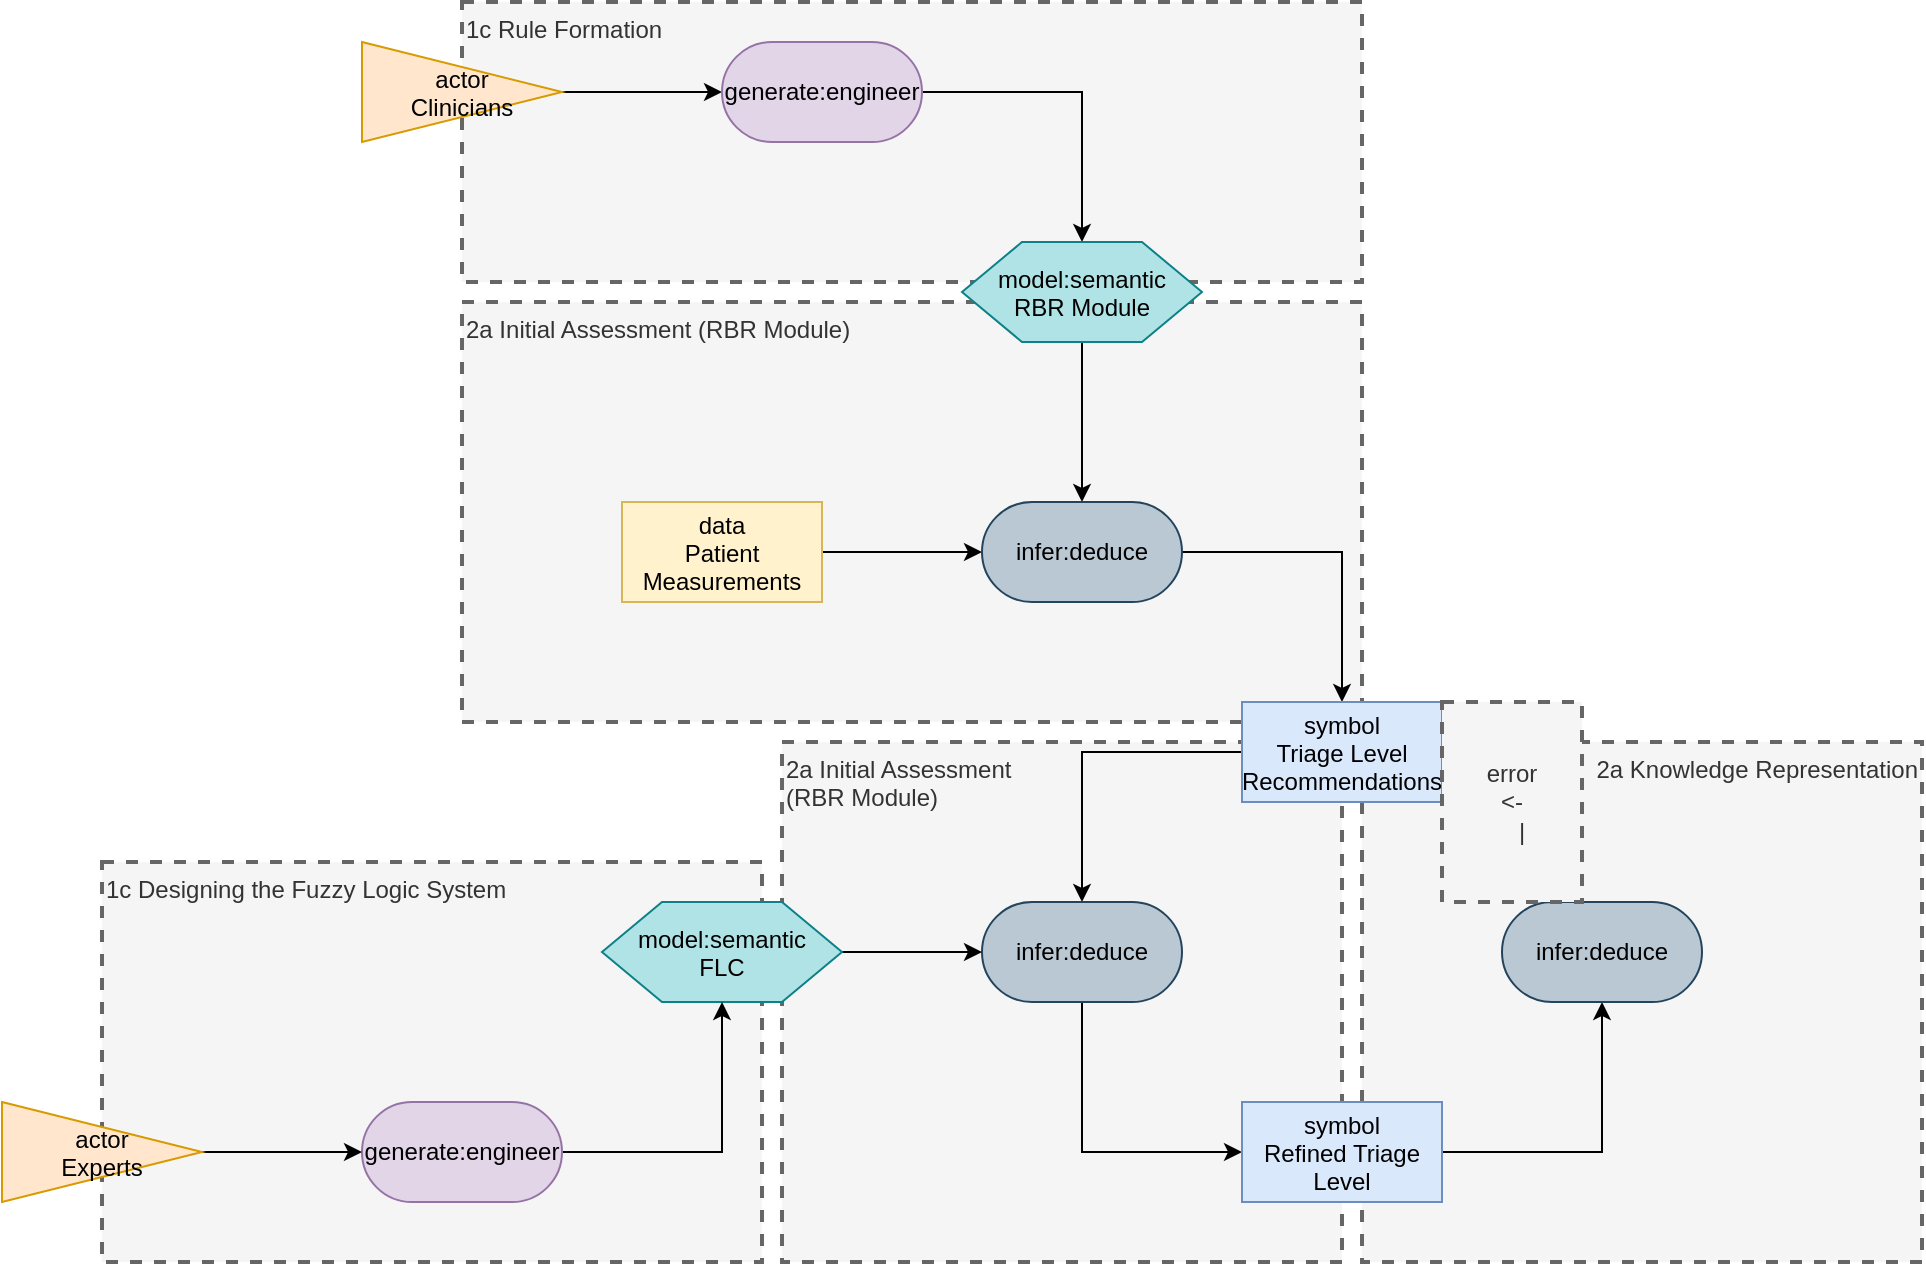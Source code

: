 <mxfile version="26.3.0" pages="2">
  <diagram name="Page-1" id="Y_vLkDw0tZGfkMZAfWmf">
    <mxGraphModel dx="1209" dy="725" grid="1" gridSize="10" guides="1" tooltips="1" connect="1" arrows="1" fold="1" page="1" pageScale="1" pageWidth="3300" pageHeight="4681" math="0" shadow="0">
      <root>
        <mxCell id="0" />
        <mxCell id="1" parent="0" />
        <mxCell id="TTWcf-BgUhaSdbW0b4H3-34" value="1c Designing the Fuzzy Logic System" style="text;html=1;align=left;verticalAlign=top;whiteSpace=wrap;rounded=0;dashed=1;fillColor=#f5f5f5;fontColor=#333333;strokeColor=#666666;strokeWidth=2;" name="text" vertex="1" parent="1">
          <mxGeometry x="210" y="640" width="330" height="200" as="geometry" />
        </mxCell>
        <mxCell id="TTWcf-BgUhaSdbW0b4H3-33" value="&lt;div&gt;2a Initial Assessment&amp;nbsp;&lt;/div&gt;&lt;div&gt;(RBR Module)&lt;/div&gt;" style="text;html=1;align=left;verticalAlign=top;whiteSpace=wrap;rounded=0;dashed=1;fillColor=#f5f5f5;fontColor=#333333;strokeColor=#666666;strokeWidth=2;" name="text" vertex="1" parent="1">
          <mxGeometry x="550" y="580" width="280" height="260" as="geometry" />
        </mxCell>
        <mxCell id="TTWcf-BgUhaSdbW0b4H3-29" value="2a Initial Assessment (RBR Module)" style="text;html=1;align=left;verticalAlign=top;whiteSpace=wrap;rounded=0;dashed=1;fillColor=#f5f5f5;fontColor=#333333;strokeColor=#666666;strokeWidth=2;" name="text" vertex="1" parent="1">
          <mxGeometry x="390" y="360" width="450" height="210" as="geometry" />
        </mxCell>
        <mxCell id="TTWcf-BgUhaSdbW0b4H3-30" value="2a Knowledge Representation" style="text;html=1;align=right;verticalAlign=top;whiteSpace=wrap;rounded=0;dashed=1;fillColor=#f5f5f5;fontColor=#333333;strokeColor=#666666;strokeWidth=2;" name="text" vertex="1" parent="1">
          <mxGeometry x="840" y="580" width="280" height="260" as="geometry" />
        </mxCell>
        <mxCell id="TTWcf-BgUhaSdbW0b4H3-28" value="1c Rule Formation" style="text;html=1;align=left;verticalAlign=top;whiteSpace=wrap;rounded=0;dashed=1;fillColor=#f5f5f5;fontColor=#333333;strokeColor=#666666;strokeWidth=2;" name="text" vertex="1" parent="1">
          <mxGeometry x="390" y="210" width="450" height="140" as="geometry" />
        </mxCell>
        <mxCell id="TTWcf-BgUhaSdbW0b4H3-3" style="edgeStyle=orthogonalEdgeStyle;rounded=0;orthogonalLoop=1;jettySize=auto;html=1;exitX=1;exitY=0.5;exitDx=0;exitDy=0;entryX=0;entryY=0.5;entryDx=0;entryDy=0;" edge="1" parent="1" source="TTWcf-BgUhaSdbW0b4H3-1" target="TTWcf-BgUhaSdbW0b4H3-2">
          <mxGeometry relative="1" as="geometry" />
        </mxCell>
        <mxCell id="TTWcf-BgUhaSdbW0b4H3-1" value="actor&#xa;Clinicians" style="triangle;fillColor=#ffe6cc;strokeColor=#d79b00;" name="actor" vertex="1" parent="1">
          <mxGeometry x="340" y="230" width="100" height="50" as="geometry" />
        </mxCell>
        <mxCell id="TTWcf-BgUhaSdbW0b4H3-5" style="edgeStyle=orthogonalEdgeStyle;rounded=0;orthogonalLoop=1;jettySize=auto;html=1;exitX=1;exitY=0.5;exitDx=0;exitDy=0;entryX=0.5;entryY=0;entryDx=0;entryDy=0;" edge="1" parent="1" source="TTWcf-BgUhaSdbW0b4H3-2" target="TTWcf-BgUhaSdbW0b4H3-4">
          <mxGeometry relative="1" as="geometry" />
        </mxCell>
        <mxCell id="TTWcf-BgUhaSdbW0b4H3-2" value="generate:engineer" style="rounded=1;whiteSpace=wrap;html=1;arcSize=50;fillColor=#e1d5e7;strokeColor=#9673a6;" name="generate:engineer" vertex="1" parent="1">
          <mxGeometry x="520" y="230" width="100" height="50" as="geometry" />
        </mxCell>
        <mxCell id="TTWcf-BgUhaSdbW0b4H3-8" style="edgeStyle=orthogonalEdgeStyle;rounded=0;orthogonalLoop=1;jettySize=auto;html=1;exitX=0.5;exitY=1;exitDx=0;exitDy=0;entryX=0.5;entryY=0;entryDx=0;entryDy=0;" edge="1" parent="1" source="TTWcf-BgUhaSdbW0b4H3-4" target="TTWcf-BgUhaSdbW0b4H3-7">
          <mxGeometry relative="1" as="geometry" />
        </mxCell>
        <mxCell id="TTWcf-BgUhaSdbW0b4H3-4" value="model:semantic&#xa;RBR Module" style="shape=hexagon;perimeter=hexagonPerimeter2;fillColor=#b0e3e6;strokeColor=#0e8088;" name="model" vertex="1" parent="1">
          <mxGeometry x="640" y="330" width="120" height="50" as="geometry" />
        </mxCell>
        <mxCell id="TTWcf-BgUhaSdbW0b4H3-9" style="edgeStyle=orthogonalEdgeStyle;rounded=0;orthogonalLoop=1;jettySize=auto;html=1;entryX=0;entryY=0.5;entryDx=0;entryDy=0;" edge="1" parent="1" source="TTWcf-BgUhaSdbW0b4H3-6" target="TTWcf-BgUhaSdbW0b4H3-7">
          <mxGeometry relative="1" as="geometry" />
        </mxCell>
        <mxCell id="TTWcf-BgUhaSdbW0b4H3-6" value="data&#xa;Patient&#xa;Measurements" style="rectangle;fillColor=#fff2cc;strokeColor=#d6b656;" name="data" vertex="1" parent="1">
          <mxGeometry x="470" y="460" width="100" height="50" as="geometry" />
        </mxCell>
        <mxCell id="TTWcf-BgUhaSdbW0b4H3-32" style="edgeStyle=orthogonalEdgeStyle;rounded=0;orthogonalLoop=1;jettySize=auto;html=1;exitX=1;exitY=0.5;exitDx=0;exitDy=0;entryX=0.5;entryY=0;entryDx=0;entryDy=0;" edge="1" parent="1" source="TTWcf-BgUhaSdbW0b4H3-7" target="TTWcf-BgUhaSdbW0b4H3-10">
          <mxGeometry relative="1" as="geometry" />
        </mxCell>
        <mxCell id="TTWcf-BgUhaSdbW0b4H3-7" value="infer:deduce" style="rounded=1;whiteSpace=wrap;html=1;arcSize=50;fillColor=#bac8d3;strokeColor=#23445d;" name="infer:deduce" vertex="1" parent="1">
          <mxGeometry x="650" y="460" width="100" height="50" as="geometry" />
        </mxCell>
        <mxCell id="TTWcf-BgUhaSdbW0b4H3-22" style="edgeStyle=orthogonalEdgeStyle;rounded=0;orthogonalLoop=1;jettySize=auto;html=1;exitX=0;exitY=0.5;exitDx=0;exitDy=0;entryX=0.5;entryY=0;entryDx=0;entryDy=0;" edge="1" parent="1" source="TTWcf-BgUhaSdbW0b4H3-10" target="TTWcf-BgUhaSdbW0b4H3-12">
          <mxGeometry relative="1" as="geometry" />
        </mxCell>
        <mxCell id="TTWcf-BgUhaSdbW0b4H3-10" value="symbol&#xa;Triage Level&#xa;Recommendations" style="rectangle;fillColor=#dae8fc;strokeColor=#6c8ebf;" name="symbol" vertex="1" parent="1">
          <mxGeometry x="780" y="560" width="100" height="50" as="geometry" />
        </mxCell>
        <mxCell id="TTWcf-BgUhaSdbW0b4H3-23" style="edgeStyle=orthogonalEdgeStyle;rounded=0;orthogonalLoop=1;jettySize=auto;html=1;exitX=0.5;exitY=1;exitDx=0;exitDy=0;entryX=0;entryY=0.5;entryDx=0;entryDy=0;" edge="1" parent="1" source="TTWcf-BgUhaSdbW0b4H3-12" target="TTWcf-BgUhaSdbW0b4H3-20">
          <mxGeometry relative="1" as="geometry" />
        </mxCell>
        <mxCell id="TTWcf-BgUhaSdbW0b4H3-12" value="infer:deduce" style="rounded=1;whiteSpace=wrap;html=1;arcSize=50;fillColor=#bac8d3;strokeColor=#23445d;" name="infer:deduce" vertex="1" parent="1">
          <mxGeometry x="650" y="660" width="100" height="50" as="geometry" />
        </mxCell>
        <mxCell id="TTWcf-BgUhaSdbW0b4H3-19" style="edgeStyle=orthogonalEdgeStyle;rounded=0;orthogonalLoop=1;jettySize=auto;html=1;entryX=0;entryY=0.5;entryDx=0;entryDy=0;" edge="1" parent="1" source="TTWcf-BgUhaSdbW0b4H3-14" target="TTWcf-BgUhaSdbW0b4H3-12">
          <mxGeometry relative="1" as="geometry" />
        </mxCell>
        <mxCell id="TTWcf-BgUhaSdbW0b4H3-14" value="model:semantic&#xa;FLC" style="shape=hexagon;perimeter=hexagonPerimeter2;fillColor=#b0e3e6;strokeColor=#0e8088;" name="model" vertex="1" parent="1">
          <mxGeometry x="460" y="660" width="120" height="50" as="geometry" />
        </mxCell>
        <mxCell id="TTWcf-BgUhaSdbW0b4H3-16" style="edgeStyle=orthogonalEdgeStyle;rounded=0;orthogonalLoop=1;jettySize=auto;html=1;entryX=0.5;entryY=1;entryDx=0;entryDy=0;" edge="1" parent="1" source="TTWcf-BgUhaSdbW0b4H3-15" target="TTWcf-BgUhaSdbW0b4H3-14">
          <mxGeometry relative="1" as="geometry" />
        </mxCell>
        <mxCell id="TTWcf-BgUhaSdbW0b4H3-15" value="generate:engineer" style="rounded=1;whiteSpace=wrap;html=1;arcSize=50;fillColor=#e1d5e7;strokeColor=#9673a6;" name="generate:engineer" vertex="1" parent="1">
          <mxGeometry x="340" y="760" width="100" height="50" as="geometry" />
        </mxCell>
        <mxCell id="TTWcf-BgUhaSdbW0b4H3-18" style="edgeStyle=orthogonalEdgeStyle;rounded=0;orthogonalLoop=1;jettySize=auto;html=1;exitX=1;exitY=0.5;exitDx=0;exitDy=0;entryX=0;entryY=0.5;entryDx=0;entryDy=0;" edge="1" parent="1" source="TTWcf-BgUhaSdbW0b4H3-17" target="TTWcf-BgUhaSdbW0b4H3-15">
          <mxGeometry relative="1" as="geometry" />
        </mxCell>
        <mxCell id="TTWcf-BgUhaSdbW0b4H3-17" value="actor&#xa;Experts" style="triangle;fillColor=#ffe6cc;strokeColor=#d79b00;" name="actor" vertex="1" parent="1">
          <mxGeometry x="160" y="760" width="100" height="50" as="geometry" />
        </mxCell>
        <mxCell id="TTWcf-BgUhaSdbW0b4H3-25" style="edgeStyle=orthogonalEdgeStyle;rounded=0;orthogonalLoop=1;jettySize=auto;html=1;entryX=0.5;entryY=1;entryDx=0;entryDy=0;" edge="1" parent="1" source="TTWcf-BgUhaSdbW0b4H3-20" target="TTWcf-BgUhaSdbW0b4H3-24">
          <mxGeometry relative="1" as="geometry" />
        </mxCell>
        <mxCell id="TTWcf-BgUhaSdbW0b4H3-20" value="symbol&#xa;Refined Triage&#xa;Level" style="rectangle;fillColor=#dae8fc;strokeColor=#6c8ebf;" name="symbol" vertex="1" parent="1">
          <mxGeometry x="780" y="760" width="100" height="50" as="geometry" />
        </mxCell>
        <mxCell id="TTWcf-BgUhaSdbW0b4H3-24" value="infer:deduce" style="rounded=1;whiteSpace=wrap;html=1;arcSize=50;fillColor=#bac8d3;strokeColor=#23445d;" name="infer:deduce" vertex="1" parent="1">
          <mxGeometry x="910" y="660" width="100" height="50" as="geometry" />
        </mxCell>
        <mxCell id="TTWcf-BgUhaSdbW0b4H3-27" value="&lt;div&gt;error&lt;/div&gt;&lt;div&gt;&amp;lt;-&lt;/div&gt;&lt;div&gt;&amp;nbsp;&amp;nbsp; |&lt;/div&gt;" style="text;html=1;align=center;verticalAlign=middle;whiteSpace=wrap;rounded=0;dashed=1;fillColor=#f5f5f5;fontColor=#333333;strokeColor=#666666;strokeWidth=2;" name="text" vertex="1" parent="1">
          <mxGeometry x="880" y="560" width="70" height="100" as="geometry" />
        </mxCell>
      </root>
    </mxGraphModel>
  </diagram>
  <diagram id="TnigtBQlviXNZTGB1C9-" name="Page-2">
    <mxGraphModel dx="1123" dy="673" grid="1" gridSize="10" guides="1" tooltips="1" connect="1" arrows="1" fold="1" page="1" pageScale="1" pageWidth="3300" pageHeight="4681" math="0" shadow="0">
      <root>
        <mxCell id="0" />
        <mxCell id="1" parent="0" />
        <mxCell id="BFwpeAl1cF19HP9FLNdp-1" value="1c Designing the Fuzzy Logic System" style="text;html=1;align=left;verticalAlign=top;whiteSpace=wrap;rounded=0;dashed=1;fillColor=#f5f5f5;fontColor=#333333;strokeColor=#666666;strokeWidth=2;" name="text" vertex="1" parent="1">
          <mxGeometry x="210" y="640" width="330" height="200" as="geometry" />
        </mxCell>
        <mxCell id="BFwpeAl1cF19HP9FLNdp-2" value="&lt;div&gt;2a Initial Assessment&amp;nbsp;&lt;/div&gt;&lt;div&gt;(RBR Module)&lt;/div&gt;" style="text;html=1;align=left;verticalAlign=top;whiteSpace=wrap;rounded=0;dashed=1;fillColor=#f5f5f5;fontColor=#333333;strokeColor=#666666;strokeWidth=2;" name="text" vertex="1" parent="1">
          <mxGeometry x="550" y="580" width="280" height="260" as="geometry" />
        </mxCell>
        <mxCell id="BFwpeAl1cF19HP9FLNdp-3" value="2a Initial Assessment (RBR Module)" style="text;html=1;align=left;verticalAlign=top;whiteSpace=wrap;rounded=0;dashed=1;fillColor=#f5f5f5;fontColor=#333333;strokeColor=#666666;strokeWidth=2;" name="text" vertex="1" parent="1">
          <mxGeometry x="390" y="360" width="450" height="210" as="geometry" />
        </mxCell>
        <mxCell id="BFwpeAl1cF19HP9FLNdp-4" value="2a Knowledge Representation" style="text;html=1;align=right;verticalAlign=top;whiteSpace=wrap;rounded=0;dashed=1;fillColor=#f5f5f5;fontColor=#333333;strokeColor=#666666;strokeWidth=2;" name="text" vertex="1" parent="1">
          <mxGeometry x="840" y="580" width="340" height="260" as="geometry" />
        </mxCell>
        <mxCell id="BFwpeAl1cF19HP9FLNdp-5" value="1c Rule Formation" style="text;html=1;align=left;verticalAlign=top;whiteSpace=wrap;rounded=0;dashed=1;fillColor=#f5f5f5;fontColor=#333333;strokeColor=#666666;strokeWidth=2;" name="text" vertex="1" parent="1">
          <mxGeometry x="390" y="210" width="450" height="140" as="geometry" />
        </mxCell>
        <mxCell id="BFwpeAl1cF19HP9FLNdp-6" style="edgeStyle=orthogonalEdgeStyle;rounded=0;orthogonalLoop=1;jettySize=auto;html=1;exitX=1;exitY=0.5;exitDx=0;exitDy=0;entryX=0;entryY=0.5;entryDx=0;entryDy=0;" edge="1" parent="1" source="BFwpeAl1cF19HP9FLNdp-7" target="BFwpeAl1cF19HP9FLNdp-9">
          <mxGeometry relative="1" as="geometry" />
        </mxCell>
        <mxCell id="BFwpeAl1cF19HP9FLNdp-7" value="actor&#xa;Clinicians" style="triangle;fillColor=#ffe6cc;strokeColor=#d79b00;" name="actor" vertex="1" parent="1">
          <mxGeometry x="340" y="230" width="100" height="50" as="geometry" />
        </mxCell>
        <mxCell id="BFwpeAl1cF19HP9FLNdp-8" style="edgeStyle=orthogonalEdgeStyle;rounded=0;orthogonalLoop=1;jettySize=auto;html=1;exitX=1;exitY=0.5;exitDx=0;exitDy=0;entryX=0.5;entryY=0;entryDx=0;entryDy=0;" edge="1" parent="1" source="BFwpeAl1cF19HP9FLNdp-9" target="BFwpeAl1cF19HP9FLNdp-11">
          <mxGeometry relative="1" as="geometry" />
        </mxCell>
        <mxCell id="BFwpeAl1cF19HP9FLNdp-9" value="generate:engineer" style="rounded=1;whiteSpace=wrap;html=1;arcSize=50;fillColor=#e1d5e7;strokeColor=#9673a6;" name="generate:engineer" vertex="1" parent="1">
          <mxGeometry x="520" y="230" width="100" height="50" as="geometry" />
        </mxCell>
        <mxCell id="BFwpeAl1cF19HP9FLNdp-10" style="edgeStyle=orthogonalEdgeStyle;rounded=0;orthogonalLoop=1;jettySize=auto;html=1;exitX=0.5;exitY=1;exitDx=0;exitDy=0;entryX=0.5;entryY=0;entryDx=0;entryDy=0;" edge="1" parent="1" source="BFwpeAl1cF19HP9FLNdp-11" target="BFwpeAl1cF19HP9FLNdp-15">
          <mxGeometry relative="1" as="geometry" />
        </mxCell>
        <mxCell id="BFwpeAl1cF19HP9FLNdp-11" value="model:semantic&#xa;RBR Module" style="shape=hexagon;perimeter=hexagonPerimeter2;fillColor=#b0e3e6;strokeColor=#0e8088;" name="model" vertex="1" parent="1">
          <mxGeometry x="640" y="330" width="120" height="50" as="geometry" />
        </mxCell>
        <mxCell id="BFwpeAl1cF19HP9FLNdp-12" style="edgeStyle=orthogonalEdgeStyle;rounded=0;orthogonalLoop=1;jettySize=auto;html=1;entryX=0;entryY=0.5;entryDx=0;entryDy=0;" edge="1" parent="1" source="BFwpeAl1cF19HP9FLNdp-13" target="BFwpeAl1cF19HP9FLNdp-15">
          <mxGeometry relative="1" as="geometry" />
        </mxCell>
        <mxCell id="BFwpeAl1cF19HP9FLNdp-13" value="data&#xa;Patient&#xa;Measurements" style="rectangle;fillColor=#fff2cc;strokeColor=#d6b656;" name="data" vertex="1" parent="1">
          <mxGeometry x="470" y="460" width="100" height="50" as="geometry" />
        </mxCell>
        <mxCell id="BFwpeAl1cF19HP9FLNdp-14" style="edgeStyle=orthogonalEdgeStyle;rounded=0;orthogonalLoop=1;jettySize=auto;html=1;exitX=1;exitY=0.5;exitDx=0;exitDy=0;entryX=0.5;entryY=0;entryDx=0;entryDy=0;" edge="1" parent="1" source="BFwpeAl1cF19HP9FLNdp-15" target="BFwpeAl1cF19HP9FLNdp-17">
          <mxGeometry relative="1" as="geometry" />
        </mxCell>
        <mxCell id="BFwpeAl1cF19HP9FLNdp-15" value="infer:deduce" style="rounded=1;whiteSpace=wrap;html=1;arcSize=50;fillColor=#bac8d3;strokeColor=#23445d;" name="infer:deduce" vertex="1" parent="1">
          <mxGeometry x="650" y="460" width="100" height="50" as="geometry" />
        </mxCell>
        <mxCell id="BFwpeAl1cF19HP9FLNdp-16" style="edgeStyle=orthogonalEdgeStyle;rounded=0;orthogonalLoop=1;jettySize=auto;html=1;exitX=0;exitY=0.5;exitDx=0;exitDy=0;entryX=0.5;entryY=0;entryDx=0;entryDy=0;" edge="1" parent="1" source="BFwpeAl1cF19HP9FLNdp-17" target="BFwpeAl1cF19HP9FLNdp-19">
          <mxGeometry relative="1" as="geometry" />
        </mxCell>
        <mxCell id="BFwpeAl1cF19HP9FLNdp-17" value="symbol&#xa;Triage Level&#xa;Recommendations" style="rectangle;fillColor=#dae8fc;strokeColor=#6c8ebf;" name="symbol" vertex="1" parent="1">
          <mxGeometry x="780" y="560" width="100" height="50" as="geometry" />
        </mxCell>
        <mxCell id="BFwpeAl1cF19HP9FLNdp-18" style="edgeStyle=orthogonalEdgeStyle;rounded=0;orthogonalLoop=1;jettySize=auto;html=1;exitX=0.5;exitY=1;exitDx=0;exitDy=0;entryX=0;entryY=0.5;entryDx=0;entryDy=0;" edge="1" parent="1" source="BFwpeAl1cF19HP9FLNdp-19" target="BFwpeAl1cF19HP9FLNdp-27">
          <mxGeometry relative="1" as="geometry" />
        </mxCell>
        <mxCell id="BFwpeAl1cF19HP9FLNdp-19" value="infer:deduce" style="rounded=1;whiteSpace=wrap;html=1;arcSize=50;fillColor=#bac8d3;strokeColor=#23445d;" name="infer:deduce" vertex="1" parent="1">
          <mxGeometry x="650" y="660" width="100" height="50" as="geometry" />
        </mxCell>
        <mxCell id="BFwpeAl1cF19HP9FLNdp-20" style="edgeStyle=orthogonalEdgeStyle;rounded=0;orthogonalLoop=1;jettySize=auto;html=1;entryX=0;entryY=0.5;entryDx=0;entryDy=0;" edge="1" parent="1" source="BFwpeAl1cF19HP9FLNdp-21" target="BFwpeAl1cF19HP9FLNdp-19">
          <mxGeometry relative="1" as="geometry" />
        </mxCell>
        <mxCell id="BFwpeAl1cF19HP9FLNdp-21" value="model:semantic&#xa;FLC" style="shape=hexagon;perimeter=hexagonPerimeter2;fillColor=#b0e3e6;strokeColor=#0e8088;" name="model" vertex="1" parent="1">
          <mxGeometry x="460" y="660" width="120" height="50" as="geometry" />
        </mxCell>
        <mxCell id="BFwpeAl1cF19HP9FLNdp-22" style="edgeStyle=orthogonalEdgeStyle;rounded=0;orthogonalLoop=1;jettySize=auto;html=1;entryX=0.5;entryY=1;entryDx=0;entryDy=0;" edge="1" parent="1" source="BFwpeAl1cF19HP9FLNdp-23" target="BFwpeAl1cF19HP9FLNdp-21">
          <mxGeometry relative="1" as="geometry" />
        </mxCell>
        <mxCell id="BFwpeAl1cF19HP9FLNdp-23" value="generate:engineer" style="rounded=1;whiteSpace=wrap;html=1;arcSize=50;fillColor=#e1d5e7;strokeColor=#9673a6;" name="generate:engineer" vertex="1" parent="1">
          <mxGeometry x="340" y="760" width="100" height="50" as="geometry" />
        </mxCell>
        <mxCell id="BFwpeAl1cF19HP9FLNdp-24" style="edgeStyle=orthogonalEdgeStyle;rounded=0;orthogonalLoop=1;jettySize=auto;html=1;exitX=1;exitY=0.5;exitDx=0;exitDy=0;entryX=0;entryY=0.5;entryDx=0;entryDy=0;" edge="1" parent="1" source="BFwpeAl1cF19HP9FLNdp-25" target="BFwpeAl1cF19HP9FLNdp-23">
          <mxGeometry relative="1" as="geometry" />
        </mxCell>
        <mxCell id="BFwpeAl1cF19HP9FLNdp-25" value="actor&#xa;Experts" style="triangle;fillColor=#ffe6cc;strokeColor=#d79b00;" name="actor" vertex="1" parent="1">
          <mxGeometry x="160" y="760" width="100" height="50" as="geometry" />
        </mxCell>
        <mxCell id="BFwpeAl1cF19HP9FLNdp-26" style="edgeStyle=orthogonalEdgeStyle;rounded=0;orthogonalLoop=1;jettySize=auto;html=1;entryX=0.5;entryY=1;entryDx=0;entryDy=0;" edge="1" parent="1" source="BFwpeAl1cF19HP9FLNdp-27" target="BFwpeAl1cF19HP9FLNdp-28">
          <mxGeometry relative="1" as="geometry" />
        </mxCell>
        <mxCell id="BFwpeAl1cF19HP9FLNdp-27" value="symbol&#xa;Refined Triage&#xa;Level" style="rectangle;fillColor=#dae8fc;strokeColor=#6c8ebf;" name="symbol" vertex="1" parent="1">
          <mxGeometry x="780" y="760" width="100" height="50" as="geometry" />
        </mxCell>
        <mxCell id="BFwpeAl1cF19HP9FLNdp-35" style="edgeStyle=orthogonalEdgeStyle;rounded=0;orthogonalLoop=1;jettySize=auto;html=1;exitX=0.5;exitY=0;exitDx=0;exitDy=0;entryX=0.5;entryY=1;entryDx=0;entryDy=0;" edge="1" parent="1" source="BFwpeAl1cF19HP9FLNdp-28" target="BFwpeAl1cF19HP9FLNdp-34">
          <mxGeometry relative="1" as="geometry" />
        </mxCell>
        <mxCell id="BFwpeAl1cF19HP9FLNdp-28" value="infer:deduce" style="rounded=1;whiteSpace=wrap;html=1;arcSize=50;fillColor=#bac8d3;strokeColor=#23445d;" name="infer:deduce" vertex="1" parent="1">
          <mxGeometry x="910" y="660" width="100" height="50" as="geometry" />
        </mxCell>
        <mxCell id="BFwpeAl1cF19HP9FLNdp-29" value="added model and extra symbol " style="text;html=1;align=center;verticalAlign=middle;whiteSpace=wrap;rounded=0;dashed=1;fillColor=#f5f5f5;fontColor=#333333;strokeColor=#666666;strokeWidth=2;" name="text" vertex="1" parent="1">
          <mxGeometry x="1020" y="520" width="120" height="50" as="geometry" />
        </mxCell>
        <mxCell id="BFwpeAl1cF19HP9FLNdp-31" style="edgeStyle=orthogonalEdgeStyle;rounded=0;orthogonalLoop=1;jettySize=auto;html=1;entryX=1;entryY=0.5;entryDx=0;entryDy=0;" edge="1" parent="1" source="BFwpeAl1cF19HP9FLNdp-30" target="BFwpeAl1cF19HP9FLNdp-28">
          <mxGeometry relative="1" as="geometry" />
        </mxCell>
        <mxCell id="BFwpeAl1cF19HP9FLNdp-30" value="model" style="shape=hexagon;perimeter=hexagonPerimeter2;fillColor=#b0e3e6;strokeColor=#0e8088;" name="model" vertex="1" parent="1">
          <mxGeometry x="1090" y="660" width="120" height="50" as="geometry" />
        </mxCell>
        <mxCell id="BFwpeAl1cF19HP9FLNdp-36" style="edgeStyle=orthogonalEdgeStyle;rounded=0;orthogonalLoop=1;jettySize=auto;html=1;exitX=0;exitY=0.5;exitDx=0;exitDy=0;entryX=1;entryY=0.5;entryDx=0;entryDy=0;" edge="1" parent="1" source="BFwpeAl1cF19HP9FLNdp-34" target="BFwpeAl1cF19HP9FLNdp-17">
          <mxGeometry relative="1" as="geometry" />
        </mxCell>
        <mxCell id="BFwpeAl1cF19HP9FLNdp-34" value="symbol" style="rectangle;fillColor=#dae8fc;strokeColor=#6c8ebf;" name="symbol" vertex="1" parent="1">
          <mxGeometry x="910" y="560" width="100" height="50" as="geometry" />
        </mxCell>
      </root>
    </mxGraphModel>
  </diagram>
</mxfile>
